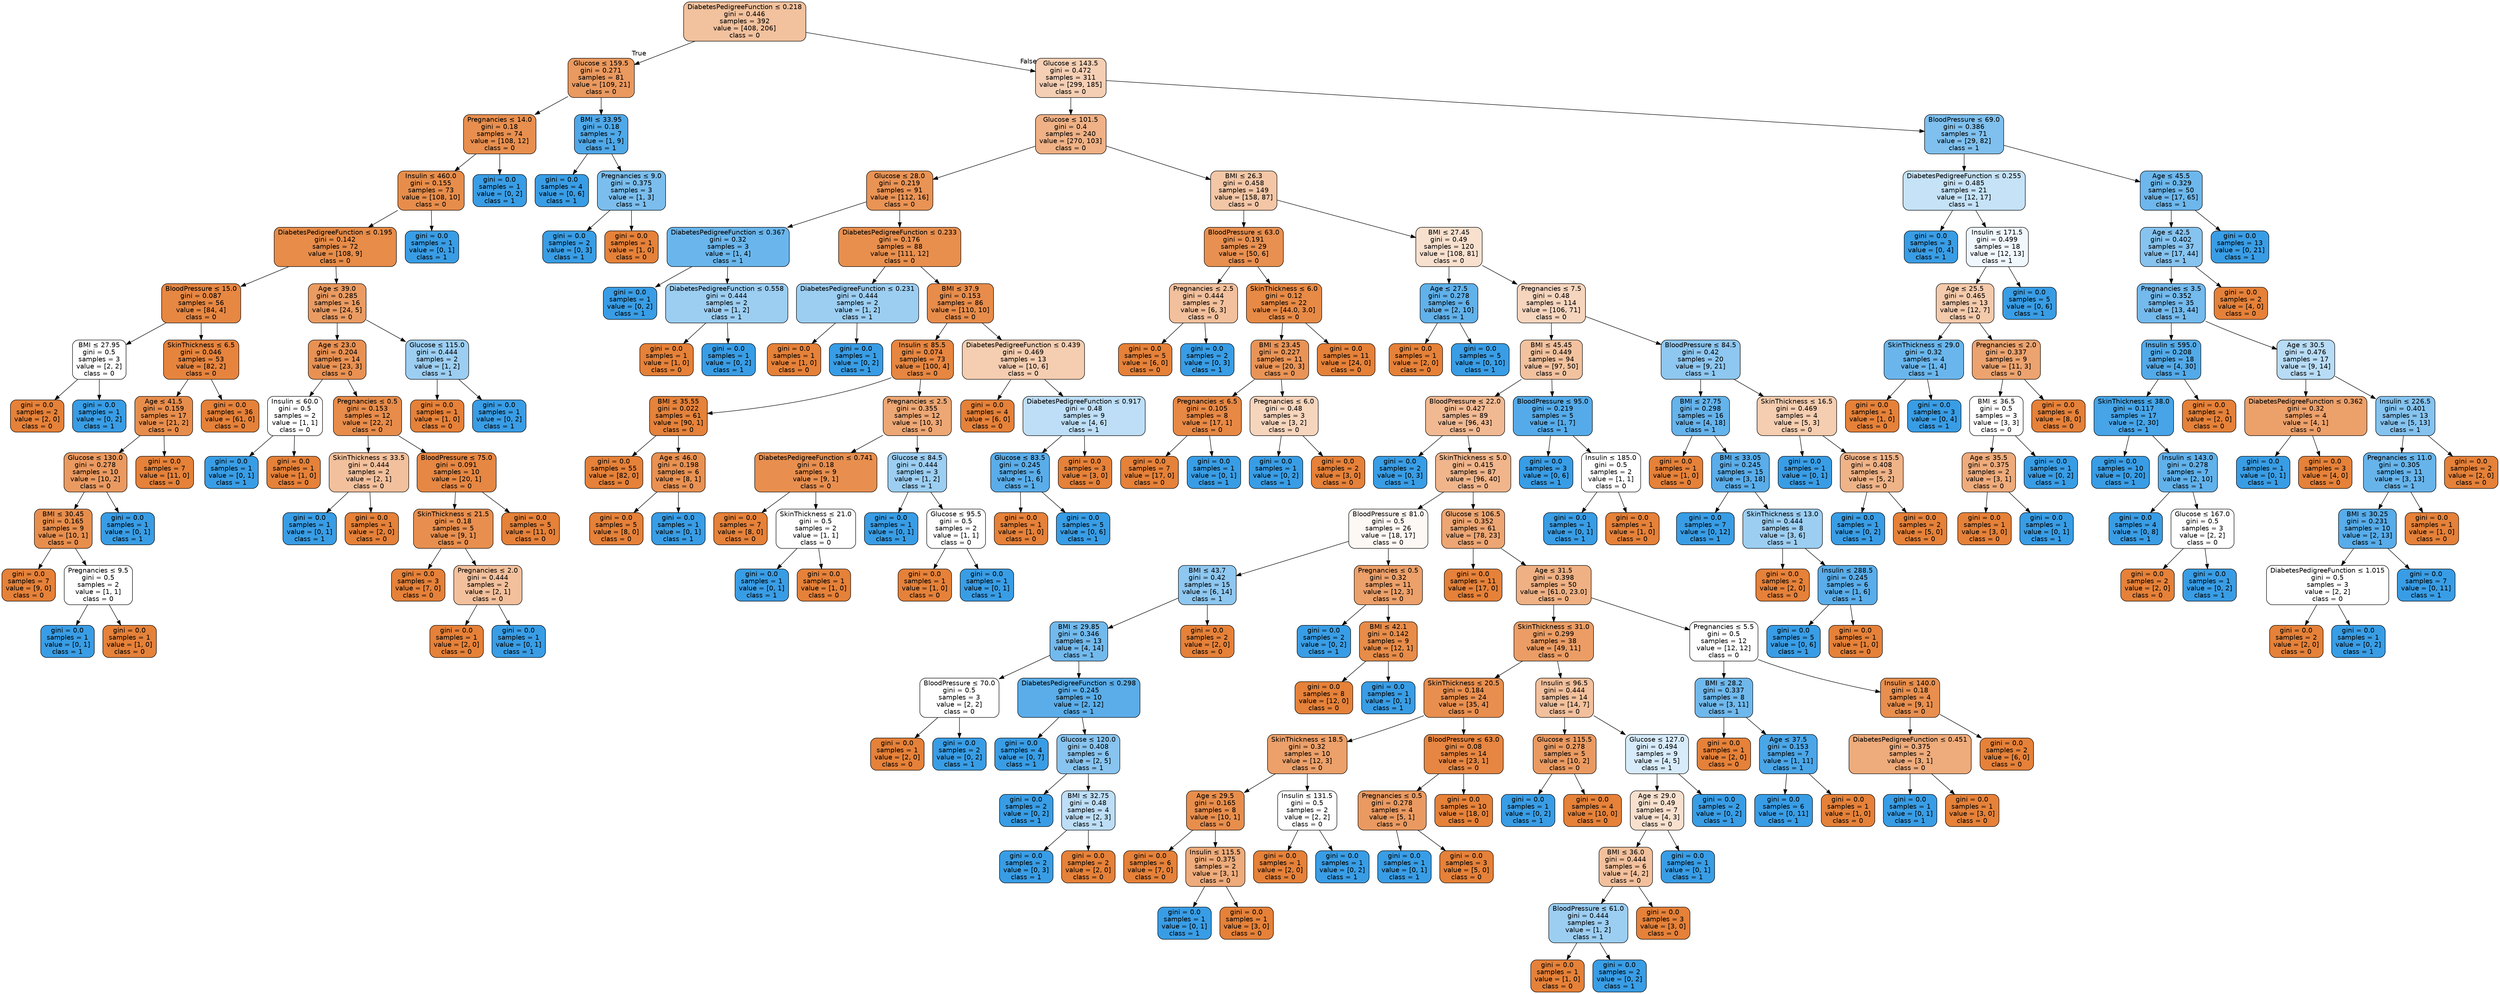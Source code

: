 digraph Tree {
node [shape=box, style="filled, rounded", color="black", fontname="helvetica"] ;
edge [fontname="helvetica"] ;
0 [label=<DiabetesPedigreeFunction &le; 0.218<br/>gini = 0.446<br/>samples = 392<br/>value = [408, 206]<br/>class = 0>, fillcolor="#f2c19d"] ;
1 [label=<Glucose &le; 159.5<br/>gini = 0.271<br/>samples = 81<br/>value = [109, 21]<br/>class = 0>, fillcolor="#ea995f"] ;
0 -> 1 [labeldistance=2.5, labelangle=45, headlabel="True"] ;
2 [label=<Pregnancies &le; 14.0<br/>gini = 0.18<br/>samples = 74<br/>value = [108, 12]<br/>class = 0>, fillcolor="#e88f4f"] ;
1 -> 2 ;
3 [label=<Insulin &le; 460.0<br/>gini = 0.155<br/>samples = 73<br/>value = [108, 10]<br/>class = 0>, fillcolor="#e78d4b"] ;
2 -> 3 ;
4 [label=<DiabetesPedigreeFunction &le; 0.195<br/>gini = 0.142<br/>samples = 72<br/>value = [108, 9]<br/>class = 0>, fillcolor="#e78c49"] ;
3 -> 4 ;
5 [label=<BloodPressure &le; 15.0<br/>gini = 0.087<br/>samples = 56<br/>value = [84, 4]<br/>class = 0>, fillcolor="#e68742"] ;
4 -> 5 ;
6 [label=<BMI &le; 27.95<br/>gini = 0.5<br/>samples = 3<br/>value = [2, 2]<br/>class = 0>, fillcolor="#ffffff"] ;
5 -> 6 ;
7 [label=<gini = 0.0<br/>samples = 2<br/>value = [2, 0]<br/>class = 0>, fillcolor="#e58139"] ;
6 -> 7 ;
8 [label=<gini = 0.0<br/>samples = 1<br/>value = [0, 2]<br/>class = 1>, fillcolor="#399de5"] ;
6 -> 8 ;
9 [label=<SkinThickness &le; 6.5<br/>gini = 0.046<br/>samples = 53<br/>value = [82, 2]<br/>class = 0>, fillcolor="#e6843e"] ;
5 -> 9 ;
10 [label=<Age &le; 41.5<br/>gini = 0.159<br/>samples = 17<br/>value = [21, 2]<br/>class = 0>, fillcolor="#e78d4c"] ;
9 -> 10 ;
11 [label=<Glucose &le; 130.0<br/>gini = 0.278<br/>samples = 10<br/>value = [10, 2]<br/>class = 0>, fillcolor="#ea9a61"] ;
10 -> 11 ;
12 [label=<BMI &le; 30.45<br/>gini = 0.165<br/>samples = 9<br/>value = [10, 1]<br/>class = 0>, fillcolor="#e88e4d"] ;
11 -> 12 ;
13 [label=<gini = 0.0<br/>samples = 7<br/>value = [9, 0]<br/>class = 0>, fillcolor="#e58139"] ;
12 -> 13 ;
14 [label=<Pregnancies &le; 9.5<br/>gini = 0.5<br/>samples = 2<br/>value = [1, 1]<br/>class = 0>, fillcolor="#ffffff"] ;
12 -> 14 ;
15 [label=<gini = 0.0<br/>samples = 1<br/>value = [0, 1]<br/>class = 1>, fillcolor="#399de5"] ;
14 -> 15 ;
16 [label=<gini = 0.0<br/>samples = 1<br/>value = [1, 0]<br/>class = 0>, fillcolor="#e58139"] ;
14 -> 16 ;
17 [label=<gini = 0.0<br/>samples = 1<br/>value = [0, 1]<br/>class = 1>, fillcolor="#399de5"] ;
11 -> 17 ;
18 [label=<gini = 0.0<br/>samples = 7<br/>value = [11, 0]<br/>class = 0>, fillcolor="#e58139"] ;
10 -> 18 ;
19 [label=<gini = 0.0<br/>samples = 36<br/>value = [61, 0]<br/>class = 0>, fillcolor="#e58139"] ;
9 -> 19 ;
20 [label=<Age &le; 39.0<br/>gini = 0.285<br/>samples = 16<br/>value = [24, 5]<br/>class = 0>, fillcolor="#ea9b62"] ;
4 -> 20 ;
21 [label=<Age &le; 23.0<br/>gini = 0.204<br/>samples = 14<br/>value = [23, 3]<br/>class = 0>, fillcolor="#e89153"] ;
20 -> 21 ;
22 [label=<Insulin &le; 60.0<br/>gini = 0.5<br/>samples = 2<br/>value = [1, 1]<br/>class = 0>, fillcolor="#ffffff"] ;
21 -> 22 ;
23 [label=<gini = 0.0<br/>samples = 1<br/>value = [0, 1]<br/>class = 1>, fillcolor="#399de5"] ;
22 -> 23 ;
24 [label=<gini = 0.0<br/>samples = 1<br/>value = [1, 0]<br/>class = 0>, fillcolor="#e58139"] ;
22 -> 24 ;
25 [label=<Pregnancies &le; 0.5<br/>gini = 0.153<br/>samples = 12<br/>value = [22, 2]<br/>class = 0>, fillcolor="#e78c4b"] ;
21 -> 25 ;
26 [label=<SkinThickness &le; 33.5<br/>gini = 0.444<br/>samples = 2<br/>value = [2, 1]<br/>class = 0>, fillcolor="#f2c09c"] ;
25 -> 26 ;
27 [label=<gini = 0.0<br/>samples = 1<br/>value = [0, 1]<br/>class = 1>, fillcolor="#399de5"] ;
26 -> 27 ;
28 [label=<gini = 0.0<br/>samples = 1<br/>value = [2, 0]<br/>class = 0>, fillcolor="#e58139"] ;
26 -> 28 ;
29 [label=<BloodPressure &le; 75.0<br/>gini = 0.091<br/>samples = 10<br/>value = [20, 1]<br/>class = 0>, fillcolor="#e68743"] ;
25 -> 29 ;
30 [label=<SkinThickness &le; 21.5<br/>gini = 0.18<br/>samples = 5<br/>value = [9, 1]<br/>class = 0>, fillcolor="#e88f4f"] ;
29 -> 30 ;
31 [label=<gini = 0.0<br/>samples = 3<br/>value = [7, 0]<br/>class = 0>, fillcolor="#e58139"] ;
30 -> 31 ;
32 [label=<Pregnancies &le; 2.0<br/>gini = 0.444<br/>samples = 2<br/>value = [2, 1]<br/>class = 0>, fillcolor="#f2c09c"] ;
30 -> 32 ;
33 [label=<gini = 0.0<br/>samples = 1<br/>value = [2, 0]<br/>class = 0>, fillcolor="#e58139"] ;
32 -> 33 ;
34 [label=<gini = 0.0<br/>samples = 1<br/>value = [0, 1]<br/>class = 1>, fillcolor="#399de5"] ;
32 -> 34 ;
35 [label=<gini = 0.0<br/>samples = 5<br/>value = [11, 0]<br/>class = 0>, fillcolor="#e58139"] ;
29 -> 35 ;
36 [label=<Glucose &le; 115.0<br/>gini = 0.444<br/>samples = 2<br/>value = [1, 2]<br/>class = 1>, fillcolor="#9ccef2"] ;
20 -> 36 ;
37 [label=<gini = 0.0<br/>samples = 1<br/>value = [1, 0]<br/>class = 0>, fillcolor="#e58139"] ;
36 -> 37 ;
38 [label=<gini = 0.0<br/>samples = 1<br/>value = [0, 2]<br/>class = 1>, fillcolor="#399de5"] ;
36 -> 38 ;
39 [label=<gini = 0.0<br/>samples = 1<br/>value = [0, 1]<br/>class = 1>, fillcolor="#399de5"] ;
3 -> 39 ;
40 [label=<gini = 0.0<br/>samples = 1<br/>value = [0, 2]<br/>class = 1>, fillcolor="#399de5"] ;
2 -> 40 ;
41 [label=<BMI &le; 33.95<br/>gini = 0.18<br/>samples = 7<br/>value = [1, 9]<br/>class = 1>, fillcolor="#4fa8e8"] ;
1 -> 41 ;
42 [label=<gini = 0.0<br/>samples = 4<br/>value = [0, 6]<br/>class = 1>, fillcolor="#399de5"] ;
41 -> 42 ;
43 [label=<Pregnancies &le; 9.0<br/>gini = 0.375<br/>samples = 3<br/>value = [1, 3]<br/>class = 1>, fillcolor="#7bbeee"] ;
41 -> 43 ;
44 [label=<gini = 0.0<br/>samples = 2<br/>value = [0, 3]<br/>class = 1>, fillcolor="#399de5"] ;
43 -> 44 ;
45 [label=<gini = 0.0<br/>samples = 1<br/>value = [1, 0]<br/>class = 0>, fillcolor="#e58139"] ;
43 -> 45 ;
46 [label=<Glucose &le; 143.5<br/>gini = 0.472<br/>samples = 311<br/>value = [299, 185]<br/>class = 0>, fillcolor="#f5cfb4"] ;
0 -> 46 [labeldistance=2.5, labelangle=-45, headlabel="False"] ;
47 [label=<Glucose &le; 101.5<br/>gini = 0.4<br/>samples = 240<br/>value = [270, 103]<br/>class = 0>, fillcolor="#efb185"] ;
46 -> 47 ;
48 [label=<Glucose &le; 28.0<br/>gini = 0.219<br/>samples = 91<br/>value = [112, 16]<br/>class = 0>, fillcolor="#e99355"] ;
47 -> 48 ;
49 [label=<DiabetesPedigreeFunction &le; 0.367<br/>gini = 0.32<br/>samples = 3<br/>value = [1, 4]<br/>class = 1>, fillcolor="#6ab6ec"] ;
48 -> 49 ;
50 [label=<gini = 0.0<br/>samples = 1<br/>value = [0, 2]<br/>class = 1>, fillcolor="#399de5"] ;
49 -> 50 ;
51 [label=<DiabetesPedigreeFunction &le; 0.558<br/>gini = 0.444<br/>samples = 2<br/>value = [1, 2]<br/>class = 1>, fillcolor="#9ccef2"] ;
49 -> 51 ;
52 [label=<gini = 0.0<br/>samples = 1<br/>value = [1, 0]<br/>class = 0>, fillcolor="#e58139"] ;
51 -> 52 ;
53 [label=<gini = 0.0<br/>samples = 1<br/>value = [0, 2]<br/>class = 1>, fillcolor="#399de5"] ;
51 -> 53 ;
54 [label=<DiabetesPedigreeFunction &le; 0.233<br/>gini = 0.176<br/>samples = 88<br/>value = [111, 12]<br/>class = 0>, fillcolor="#e88f4e"] ;
48 -> 54 ;
55 [label=<DiabetesPedigreeFunction &le; 0.231<br/>gini = 0.444<br/>samples = 2<br/>value = [1, 2]<br/>class = 1>, fillcolor="#9ccef2"] ;
54 -> 55 ;
56 [label=<gini = 0.0<br/>samples = 1<br/>value = [1, 0]<br/>class = 0>, fillcolor="#e58139"] ;
55 -> 56 ;
57 [label=<gini = 0.0<br/>samples = 1<br/>value = [0, 2]<br/>class = 1>, fillcolor="#399de5"] ;
55 -> 57 ;
58 [label=<BMI &le; 37.9<br/>gini = 0.153<br/>samples = 86<br/>value = [110, 10]<br/>class = 0>, fillcolor="#e78c4b"] ;
54 -> 58 ;
59 [label=<Insulin &le; 85.5<br/>gini = 0.074<br/>samples = 73<br/>value = [100, 4]<br/>class = 0>, fillcolor="#e68641"] ;
58 -> 59 ;
60 [label=<BMI &le; 35.55<br/>gini = 0.022<br/>samples = 61<br/>value = [90, 1]<br/>class = 0>, fillcolor="#e5823b"] ;
59 -> 60 ;
61 [label=<gini = 0.0<br/>samples = 55<br/>value = [82, 0]<br/>class = 0>, fillcolor="#e58139"] ;
60 -> 61 ;
62 [label=<Age &le; 46.0<br/>gini = 0.198<br/>samples = 6<br/>value = [8, 1]<br/>class = 0>, fillcolor="#e89152"] ;
60 -> 62 ;
63 [label=<gini = 0.0<br/>samples = 5<br/>value = [8, 0]<br/>class = 0>, fillcolor="#e58139"] ;
62 -> 63 ;
64 [label=<gini = 0.0<br/>samples = 1<br/>value = [0, 1]<br/>class = 1>, fillcolor="#399de5"] ;
62 -> 64 ;
65 [label=<Pregnancies &le; 2.5<br/>gini = 0.355<br/>samples = 12<br/>value = [10, 3]<br/>class = 0>, fillcolor="#eda774"] ;
59 -> 65 ;
66 [label=<DiabetesPedigreeFunction &le; 0.741<br/>gini = 0.18<br/>samples = 9<br/>value = [9, 1]<br/>class = 0>, fillcolor="#e88f4f"] ;
65 -> 66 ;
67 [label=<gini = 0.0<br/>samples = 7<br/>value = [8, 0]<br/>class = 0>, fillcolor="#e58139"] ;
66 -> 67 ;
68 [label=<SkinThickness &le; 21.0<br/>gini = 0.5<br/>samples = 2<br/>value = [1, 1]<br/>class = 0>, fillcolor="#ffffff"] ;
66 -> 68 ;
69 [label=<gini = 0.0<br/>samples = 1<br/>value = [0, 1]<br/>class = 1>, fillcolor="#399de5"] ;
68 -> 69 ;
70 [label=<gini = 0.0<br/>samples = 1<br/>value = [1, 0]<br/>class = 0>, fillcolor="#e58139"] ;
68 -> 70 ;
71 [label=<Glucose &le; 84.5<br/>gini = 0.444<br/>samples = 3<br/>value = [1, 2]<br/>class = 1>, fillcolor="#9ccef2"] ;
65 -> 71 ;
72 [label=<gini = 0.0<br/>samples = 1<br/>value = [0, 1]<br/>class = 1>, fillcolor="#399de5"] ;
71 -> 72 ;
73 [label=<Glucose &le; 95.5<br/>gini = 0.5<br/>samples = 2<br/>value = [1, 1]<br/>class = 0>, fillcolor="#ffffff"] ;
71 -> 73 ;
74 [label=<gini = 0.0<br/>samples = 1<br/>value = [1, 0]<br/>class = 0>, fillcolor="#e58139"] ;
73 -> 74 ;
75 [label=<gini = 0.0<br/>samples = 1<br/>value = [0, 1]<br/>class = 1>, fillcolor="#399de5"] ;
73 -> 75 ;
76 [label=<DiabetesPedigreeFunction &le; 0.439<br/>gini = 0.469<br/>samples = 13<br/>value = [10, 6]<br/>class = 0>, fillcolor="#f5cdb0"] ;
58 -> 76 ;
77 [label=<gini = 0.0<br/>samples = 4<br/>value = [6, 0]<br/>class = 0>, fillcolor="#e58139"] ;
76 -> 77 ;
78 [label=<DiabetesPedigreeFunction &le; 0.917<br/>gini = 0.48<br/>samples = 9<br/>value = [4, 6]<br/>class = 1>, fillcolor="#bddef6"] ;
76 -> 78 ;
79 [label=<Glucose &le; 83.5<br/>gini = 0.245<br/>samples = 6<br/>value = [1, 6]<br/>class = 1>, fillcolor="#5aade9"] ;
78 -> 79 ;
80 [label=<gini = 0.0<br/>samples = 1<br/>value = [1, 0]<br/>class = 0>, fillcolor="#e58139"] ;
79 -> 80 ;
81 [label=<gini = 0.0<br/>samples = 5<br/>value = [0, 6]<br/>class = 1>, fillcolor="#399de5"] ;
79 -> 81 ;
82 [label=<gini = 0.0<br/>samples = 3<br/>value = [3, 0]<br/>class = 0>, fillcolor="#e58139"] ;
78 -> 82 ;
83 [label=<BMI &le; 26.3<br/>gini = 0.458<br/>samples = 149<br/>value = [158, 87]<br/>class = 0>, fillcolor="#f3c6a6"] ;
47 -> 83 ;
84 [label=<BloodPressure &le; 63.0<br/>gini = 0.191<br/>samples = 29<br/>value = [50, 6]<br/>class = 0>, fillcolor="#e89051"] ;
83 -> 84 ;
85 [label=<Pregnancies &le; 2.5<br/>gini = 0.444<br/>samples = 7<br/>value = [6, 3]<br/>class = 0>, fillcolor="#f2c09c"] ;
84 -> 85 ;
86 [label=<gini = 0.0<br/>samples = 5<br/>value = [6, 0]<br/>class = 0>, fillcolor="#e58139"] ;
85 -> 86 ;
87 [label=<gini = 0.0<br/>samples = 2<br/>value = [0, 3]<br/>class = 1>, fillcolor="#399de5"] ;
85 -> 87 ;
88 [label=<SkinThickness &le; 6.0<br/>gini = 0.12<br/>samples = 22<br/>value = [44.0, 3.0]<br/>class = 0>, fillcolor="#e78a46"] ;
84 -> 88 ;
89 [label=<BMI &le; 23.45<br/>gini = 0.227<br/>samples = 11<br/>value = [20, 3]<br/>class = 0>, fillcolor="#e99457"] ;
88 -> 89 ;
90 [label=<Pregnancies &le; 6.5<br/>gini = 0.105<br/>samples = 8<br/>value = [17, 1]<br/>class = 0>, fillcolor="#e78845"] ;
89 -> 90 ;
91 [label=<gini = 0.0<br/>samples = 7<br/>value = [17, 0]<br/>class = 0>, fillcolor="#e58139"] ;
90 -> 91 ;
92 [label=<gini = 0.0<br/>samples = 1<br/>value = [0, 1]<br/>class = 1>, fillcolor="#399de5"] ;
90 -> 92 ;
93 [label=<Pregnancies &le; 6.0<br/>gini = 0.48<br/>samples = 3<br/>value = [3, 2]<br/>class = 0>, fillcolor="#f6d5bd"] ;
89 -> 93 ;
94 [label=<gini = 0.0<br/>samples = 1<br/>value = [0, 2]<br/>class = 1>, fillcolor="#399de5"] ;
93 -> 94 ;
95 [label=<gini = 0.0<br/>samples = 2<br/>value = [3, 0]<br/>class = 0>, fillcolor="#e58139"] ;
93 -> 95 ;
96 [label=<gini = 0.0<br/>samples = 11<br/>value = [24, 0]<br/>class = 0>, fillcolor="#e58139"] ;
88 -> 96 ;
97 [label=<BMI &le; 27.45<br/>gini = 0.49<br/>samples = 120<br/>value = [108, 81]<br/>class = 0>, fillcolor="#f8e0ce"] ;
83 -> 97 ;
98 [label=<Age &le; 27.5<br/>gini = 0.278<br/>samples = 6<br/>value = [2, 10]<br/>class = 1>, fillcolor="#61b1ea"] ;
97 -> 98 ;
99 [label=<gini = 0.0<br/>samples = 1<br/>value = [2, 0]<br/>class = 0>, fillcolor="#e58139"] ;
98 -> 99 ;
100 [label=<gini = 0.0<br/>samples = 5<br/>value = [0, 10]<br/>class = 1>, fillcolor="#399de5"] ;
98 -> 100 ;
101 [label=<Pregnancies &le; 7.5<br/>gini = 0.48<br/>samples = 114<br/>value = [106, 71]<br/>class = 0>, fillcolor="#f6d5be"] ;
97 -> 101 ;
102 [label=<BMI &le; 45.45<br/>gini = 0.449<br/>samples = 94<br/>value = [97, 50]<br/>class = 0>, fillcolor="#f2c29f"] ;
101 -> 102 ;
103 [label=<BloodPressure &le; 22.0<br/>gini = 0.427<br/>samples = 89<br/>value = [96, 43]<br/>class = 0>, fillcolor="#f1b992"] ;
102 -> 103 ;
104 [label=<gini = 0.0<br/>samples = 2<br/>value = [0, 3]<br/>class = 1>, fillcolor="#399de5"] ;
103 -> 104 ;
105 [label=<SkinThickness &le; 5.0<br/>gini = 0.415<br/>samples = 87<br/>value = [96, 40]<br/>class = 0>, fillcolor="#f0b58b"] ;
103 -> 105 ;
106 [label=<BloodPressure &le; 81.0<br/>gini = 0.5<br/>samples = 26<br/>value = [18, 17]<br/>class = 0>, fillcolor="#fef8f4"] ;
105 -> 106 ;
107 [label=<BMI &le; 43.7<br/>gini = 0.42<br/>samples = 15<br/>value = [6, 14]<br/>class = 1>, fillcolor="#8ec7f0"] ;
106 -> 107 ;
108 [label=<BMI &le; 29.85<br/>gini = 0.346<br/>samples = 13<br/>value = [4, 14]<br/>class = 1>, fillcolor="#72b9ec"] ;
107 -> 108 ;
109 [label=<BloodPressure &le; 70.0<br/>gini = 0.5<br/>samples = 3<br/>value = [2, 2]<br/>class = 0>, fillcolor="#ffffff"] ;
108 -> 109 ;
110 [label=<gini = 0.0<br/>samples = 1<br/>value = [2, 0]<br/>class = 0>, fillcolor="#e58139"] ;
109 -> 110 ;
111 [label=<gini = 0.0<br/>samples = 2<br/>value = [0, 2]<br/>class = 1>, fillcolor="#399de5"] ;
109 -> 111 ;
112 [label=<DiabetesPedigreeFunction &le; 0.298<br/>gini = 0.245<br/>samples = 10<br/>value = [2, 12]<br/>class = 1>, fillcolor="#5aade9"] ;
108 -> 112 ;
113 [label=<gini = 0.0<br/>samples = 4<br/>value = [0, 7]<br/>class = 1>, fillcolor="#399de5"] ;
112 -> 113 ;
114 [label=<Glucose &le; 120.0<br/>gini = 0.408<br/>samples = 6<br/>value = [2, 5]<br/>class = 1>, fillcolor="#88c4ef"] ;
112 -> 114 ;
115 [label=<gini = 0.0<br/>samples = 2<br/>value = [0, 2]<br/>class = 1>, fillcolor="#399de5"] ;
114 -> 115 ;
116 [label=<BMI &le; 32.75<br/>gini = 0.48<br/>samples = 4<br/>value = [2, 3]<br/>class = 1>, fillcolor="#bddef6"] ;
114 -> 116 ;
117 [label=<gini = 0.0<br/>samples = 2<br/>value = [0, 3]<br/>class = 1>, fillcolor="#399de5"] ;
116 -> 117 ;
118 [label=<gini = 0.0<br/>samples = 2<br/>value = [2, 0]<br/>class = 0>, fillcolor="#e58139"] ;
116 -> 118 ;
119 [label=<gini = 0.0<br/>samples = 2<br/>value = [2, 0]<br/>class = 0>, fillcolor="#e58139"] ;
107 -> 119 ;
120 [label=<Pregnancies &le; 0.5<br/>gini = 0.32<br/>samples = 11<br/>value = [12, 3]<br/>class = 0>, fillcolor="#eca06a"] ;
106 -> 120 ;
121 [label=<gini = 0.0<br/>samples = 2<br/>value = [0, 2]<br/>class = 1>, fillcolor="#399de5"] ;
120 -> 121 ;
122 [label=<BMI &le; 42.1<br/>gini = 0.142<br/>samples = 9<br/>value = [12, 1]<br/>class = 0>, fillcolor="#e78c49"] ;
120 -> 122 ;
123 [label=<gini = 0.0<br/>samples = 8<br/>value = [12, 0]<br/>class = 0>, fillcolor="#e58139"] ;
122 -> 123 ;
124 [label=<gini = 0.0<br/>samples = 1<br/>value = [0, 1]<br/>class = 1>, fillcolor="#399de5"] ;
122 -> 124 ;
125 [label=<Glucose &le; 106.5<br/>gini = 0.352<br/>samples = 61<br/>value = [78, 23]<br/>class = 0>, fillcolor="#eda673"] ;
105 -> 125 ;
126 [label=<gini = 0.0<br/>samples = 11<br/>value = [17, 0]<br/>class = 0>, fillcolor="#e58139"] ;
125 -> 126 ;
127 [label=<Age &le; 31.5<br/>gini = 0.398<br/>samples = 50<br/>value = [61.0, 23.0]<br/>class = 0>, fillcolor="#efb184"] ;
125 -> 127 ;
128 [label=<SkinThickness &le; 31.0<br/>gini = 0.299<br/>samples = 38<br/>value = [49, 11]<br/>class = 0>, fillcolor="#eb9d65"] ;
127 -> 128 ;
129 [label=<SkinThickness &le; 20.5<br/>gini = 0.184<br/>samples = 24<br/>value = [35, 4]<br/>class = 0>, fillcolor="#e88f50"] ;
128 -> 129 ;
130 [label=<SkinThickness &le; 18.5<br/>gini = 0.32<br/>samples = 10<br/>value = [12, 3]<br/>class = 0>, fillcolor="#eca06a"] ;
129 -> 130 ;
131 [label=<Age &le; 29.5<br/>gini = 0.165<br/>samples = 8<br/>value = [10, 1]<br/>class = 0>, fillcolor="#e88e4d"] ;
130 -> 131 ;
132 [label=<gini = 0.0<br/>samples = 6<br/>value = [7, 0]<br/>class = 0>, fillcolor="#e58139"] ;
131 -> 132 ;
133 [label=<Insulin &le; 115.5<br/>gini = 0.375<br/>samples = 2<br/>value = [3, 1]<br/>class = 0>, fillcolor="#eeab7b"] ;
131 -> 133 ;
134 [label=<gini = 0.0<br/>samples = 1<br/>value = [0, 1]<br/>class = 1>, fillcolor="#399de5"] ;
133 -> 134 ;
135 [label=<gini = 0.0<br/>samples = 1<br/>value = [3, 0]<br/>class = 0>, fillcolor="#e58139"] ;
133 -> 135 ;
136 [label=<Insulin &le; 131.5<br/>gini = 0.5<br/>samples = 2<br/>value = [2, 2]<br/>class = 0>, fillcolor="#ffffff"] ;
130 -> 136 ;
137 [label=<gini = 0.0<br/>samples = 1<br/>value = [2, 0]<br/>class = 0>, fillcolor="#e58139"] ;
136 -> 137 ;
138 [label=<gini = 0.0<br/>samples = 1<br/>value = [0, 2]<br/>class = 1>, fillcolor="#399de5"] ;
136 -> 138 ;
139 [label=<BloodPressure &le; 63.0<br/>gini = 0.08<br/>samples = 14<br/>value = [23, 1]<br/>class = 0>, fillcolor="#e68642"] ;
129 -> 139 ;
140 [label=<Pregnancies &le; 0.5<br/>gini = 0.278<br/>samples = 4<br/>value = [5, 1]<br/>class = 0>, fillcolor="#ea9a61"] ;
139 -> 140 ;
141 [label=<gini = 0.0<br/>samples = 1<br/>value = [0, 1]<br/>class = 1>, fillcolor="#399de5"] ;
140 -> 141 ;
142 [label=<gini = 0.0<br/>samples = 3<br/>value = [5, 0]<br/>class = 0>, fillcolor="#e58139"] ;
140 -> 142 ;
143 [label=<gini = 0.0<br/>samples = 10<br/>value = [18, 0]<br/>class = 0>, fillcolor="#e58139"] ;
139 -> 143 ;
144 [label=<Insulin &le; 96.5<br/>gini = 0.444<br/>samples = 14<br/>value = [14, 7]<br/>class = 0>, fillcolor="#f2c09c"] ;
128 -> 144 ;
145 [label=<Glucose &le; 115.5<br/>gini = 0.278<br/>samples = 5<br/>value = [10, 2]<br/>class = 0>, fillcolor="#ea9a61"] ;
144 -> 145 ;
146 [label=<gini = 0.0<br/>samples = 1<br/>value = [0, 2]<br/>class = 1>, fillcolor="#399de5"] ;
145 -> 146 ;
147 [label=<gini = 0.0<br/>samples = 4<br/>value = [10, 0]<br/>class = 0>, fillcolor="#e58139"] ;
145 -> 147 ;
148 [label=<Glucose &le; 127.0<br/>gini = 0.494<br/>samples = 9<br/>value = [4, 5]<br/>class = 1>, fillcolor="#d7ebfa"] ;
144 -> 148 ;
149 [label=<Age &le; 29.0<br/>gini = 0.49<br/>samples = 7<br/>value = [4, 3]<br/>class = 0>, fillcolor="#f8e0ce"] ;
148 -> 149 ;
150 [label=<BMI &le; 36.0<br/>gini = 0.444<br/>samples = 6<br/>value = [4, 2]<br/>class = 0>, fillcolor="#f2c09c"] ;
149 -> 150 ;
151 [label=<BloodPressure &le; 61.0<br/>gini = 0.444<br/>samples = 3<br/>value = [1, 2]<br/>class = 1>, fillcolor="#9ccef2"] ;
150 -> 151 ;
152 [label=<gini = 0.0<br/>samples = 1<br/>value = [1, 0]<br/>class = 0>, fillcolor="#e58139"] ;
151 -> 152 ;
153 [label=<gini = 0.0<br/>samples = 2<br/>value = [0, 2]<br/>class = 1>, fillcolor="#399de5"] ;
151 -> 153 ;
154 [label=<gini = 0.0<br/>samples = 3<br/>value = [3, 0]<br/>class = 0>, fillcolor="#e58139"] ;
150 -> 154 ;
155 [label=<gini = 0.0<br/>samples = 1<br/>value = [0, 1]<br/>class = 1>, fillcolor="#399de5"] ;
149 -> 155 ;
156 [label=<gini = 0.0<br/>samples = 2<br/>value = [0, 2]<br/>class = 1>, fillcolor="#399de5"] ;
148 -> 156 ;
157 [label=<Pregnancies &le; 5.5<br/>gini = 0.5<br/>samples = 12<br/>value = [12, 12]<br/>class = 0>, fillcolor="#ffffff"] ;
127 -> 157 ;
158 [label=<BMI &le; 28.2<br/>gini = 0.337<br/>samples = 8<br/>value = [3, 11]<br/>class = 1>, fillcolor="#6fb8ec"] ;
157 -> 158 ;
159 [label=<gini = 0.0<br/>samples = 1<br/>value = [2, 0]<br/>class = 0>, fillcolor="#e58139"] ;
158 -> 159 ;
160 [label=<Age &le; 37.5<br/>gini = 0.153<br/>samples = 7<br/>value = [1, 11]<br/>class = 1>, fillcolor="#4ba6e7"] ;
158 -> 160 ;
161 [label=<gini = 0.0<br/>samples = 6<br/>value = [0, 11]<br/>class = 1>, fillcolor="#399de5"] ;
160 -> 161 ;
162 [label=<gini = 0.0<br/>samples = 1<br/>value = [1, 0]<br/>class = 0>, fillcolor="#e58139"] ;
160 -> 162 ;
163 [label=<Insulin &le; 140.0<br/>gini = 0.18<br/>samples = 4<br/>value = [9, 1]<br/>class = 0>, fillcolor="#e88f4f"] ;
157 -> 163 ;
164 [label=<DiabetesPedigreeFunction &le; 0.451<br/>gini = 0.375<br/>samples = 2<br/>value = [3, 1]<br/>class = 0>, fillcolor="#eeab7b"] ;
163 -> 164 ;
165 [label=<gini = 0.0<br/>samples = 1<br/>value = [0, 1]<br/>class = 1>, fillcolor="#399de5"] ;
164 -> 165 ;
166 [label=<gini = 0.0<br/>samples = 1<br/>value = [3, 0]<br/>class = 0>, fillcolor="#e58139"] ;
164 -> 166 ;
167 [label=<gini = 0.0<br/>samples = 2<br/>value = [6, 0]<br/>class = 0>, fillcolor="#e58139"] ;
163 -> 167 ;
168 [label=<BloodPressure &le; 95.0<br/>gini = 0.219<br/>samples = 5<br/>value = [1, 7]<br/>class = 1>, fillcolor="#55abe9"] ;
102 -> 168 ;
169 [label=<gini = 0.0<br/>samples = 3<br/>value = [0, 6]<br/>class = 1>, fillcolor="#399de5"] ;
168 -> 169 ;
170 [label=<Insulin &le; 185.0<br/>gini = 0.5<br/>samples = 2<br/>value = [1, 1]<br/>class = 0>, fillcolor="#ffffff"] ;
168 -> 170 ;
171 [label=<gini = 0.0<br/>samples = 1<br/>value = [0, 1]<br/>class = 1>, fillcolor="#399de5"] ;
170 -> 171 ;
172 [label=<gini = 0.0<br/>samples = 1<br/>value = [1, 0]<br/>class = 0>, fillcolor="#e58139"] ;
170 -> 172 ;
173 [label=<BloodPressure &le; 84.5<br/>gini = 0.42<br/>samples = 20<br/>value = [9, 21]<br/>class = 1>, fillcolor="#8ec7f0"] ;
101 -> 173 ;
174 [label=<BMI &le; 27.75<br/>gini = 0.298<br/>samples = 16<br/>value = [4, 18]<br/>class = 1>, fillcolor="#65b3eb"] ;
173 -> 174 ;
175 [label=<gini = 0.0<br/>samples = 1<br/>value = [1, 0]<br/>class = 0>, fillcolor="#e58139"] ;
174 -> 175 ;
176 [label=<BMI &le; 33.05<br/>gini = 0.245<br/>samples = 15<br/>value = [3, 18]<br/>class = 1>, fillcolor="#5aade9"] ;
174 -> 176 ;
177 [label=<gini = 0.0<br/>samples = 7<br/>value = [0, 12]<br/>class = 1>, fillcolor="#399de5"] ;
176 -> 177 ;
178 [label=<SkinThickness &le; 13.0<br/>gini = 0.444<br/>samples = 8<br/>value = [3, 6]<br/>class = 1>, fillcolor="#9ccef2"] ;
176 -> 178 ;
179 [label=<gini = 0.0<br/>samples = 2<br/>value = [2, 0]<br/>class = 0>, fillcolor="#e58139"] ;
178 -> 179 ;
180 [label=<Insulin &le; 288.5<br/>gini = 0.245<br/>samples = 6<br/>value = [1, 6]<br/>class = 1>, fillcolor="#5aade9"] ;
178 -> 180 ;
181 [label=<gini = 0.0<br/>samples = 5<br/>value = [0, 6]<br/>class = 1>, fillcolor="#399de5"] ;
180 -> 181 ;
182 [label=<gini = 0.0<br/>samples = 1<br/>value = [1, 0]<br/>class = 0>, fillcolor="#e58139"] ;
180 -> 182 ;
183 [label=<SkinThickness &le; 16.5<br/>gini = 0.469<br/>samples = 4<br/>value = [5, 3]<br/>class = 0>, fillcolor="#f5cdb0"] ;
173 -> 183 ;
184 [label=<gini = 0.0<br/>samples = 1<br/>value = [0, 1]<br/>class = 1>, fillcolor="#399de5"] ;
183 -> 184 ;
185 [label=<Glucose &le; 115.5<br/>gini = 0.408<br/>samples = 3<br/>value = [5, 2]<br/>class = 0>, fillcolor="#efb388"] ;
183 -> 185 ;
186 [label=<gini = 0.0<br/>samples = 1<br/>value = [0, 2]<br/>class = 1>, fillcolor="#399de5"] ;
185 -> 186 ;
187 [label=<gini = 0.0<br/>samples = 2<br/>value = [5, 0]<br/>class = 0>, fillcolor="#e58139"] ;
185 -> 187 ;
188 [label=<BloodPressure &le; 69.0<br/>gini = 0.386<br/>samples = 71<br/>value = [29, 82]<br/>class = 1>, fillcolor="#7fc0ee"] ;
46 -> 188 ;
189 [label=<DiabetesPedigreeFunction &le; 0.255<br/>gini = 0.485<br/>samples = 21<br/>value = [12, 17]<br/>class = 1>, fillcolor="#c5e2f7"] ;
188 -> 189 ;
190 [label=<gini = 0.0<br/>samples = 3<br/>value = [0, 4]<br/>class = 1>, fillcolor="#399de5"] ;
189 -> 190 ;
191 [label=<Insulin &le; 171.5<br/>gini = 0.499<br/>samples = 18<br/>value = [12, 13]<br/>class = 1>, fillcolor="#f0f7fd"] ;
189 -> 191 ;
192 [label=<Age &le; 25.5<br/>gini = 0.465<br/>samples = 13<br/>value = [12, 7]<br/>class = 0>, fillcolor="#f4caac"] ;
191 -> 192 ;
193 [label=<SkinThickness &le; 29.0<br/>gini = 0.32<br/>samples = 4<br/>value = [1, 4]<br/>class = 1>, fillcolor="#6ab6ec"] ;
192 -> 193 ;
194 [label=<gini = 0.0<br/>samples = 1<br/>value = [1, 0]<br/>class = 0>, fillcolor="#e58139"] ;
193 -> 194 ;
195 [label=<gini = 0.0<br/>samples = 3<br/>value = [0, 4]<br/>class = 1>, fillcolor="#399de5"] ;
193 -> 195 ;
196 [label=<Pregnancies &le; 2.0<br/>gini = 0.337<br/>samples = 9<br/>value = [11, 3]<br/>class = 0>, fillcolor="#eca36f"] ;
192 -> 196 ;
197 [label=<BMI &le; 36.5<br/>gini = 0.5<br/>samples = 3<br/>value = [3, 3]<br/>class = 0>, fillcolor="#ffffff"] ;
196 -> 197 ;
198 [label=<Age &le; 35.5<br/>gini = 0.375<br/>samples = 2<br/>value = [3, 1]<br/>class = 0>, fillcolor="#eeab7b"] ;
197 -> 198 ;
199 [label=<gini = 0.0<br/>samples = 1<br/>value = [3, 0]<br/>class = 0>, fillcolor="#e58139"] ;
198 -> 199 ;
200 [label=<gini = 0.0<br/>samples = 1<br/>value = [0, 1]<br/>class = 1>, fillcolor="#399de5"] ;
198 -> 200 ;
201 [label=<gini = 0.0<br/>samples = 1<br/>value = [0, 2]<br/>class = 1>, fillcolor="#399de5"] ;
197 -> 201 ;
202 [label=<gini = 0.0<br/>samples = 6<br/>value = [8, 0]<br/>class = 0>, fillcolor="#e58139"] ;
196 -> 202 ;
203 [label=<gini = 0.0<br/>samples = 5<br/>value = [0, 6]<br/>class = 1>, fillcolor="#399de5"] ;
191 -> 203 ;
204 [label=<Age &le; 45.5<br/>gini = 0.329<br/>samples = 50<br/>value = [17, 65]<br/>class = 1>, fillcolor="#6db7ec"] ;
188 -> 204 ;
205 [label=<Age &le; 42.5<br/>gini = 0.402<br/>samples = 37<br/>value = [17, 44]<br/>class = 1>, fillcolor="#86c3ef"] ;
204 -> 205 ;
206 [label=<Pregnancies &le; 3.5<br/>gini = 0.352<br/>samples = 35<br/>value = [13, 44]<br/>class = 1>, fillcolor="#74baed"] ;
205 -> 206 ;
207 [label=<Insulin &le; 595.0<br/>gini = 0.208<br/>samples = 18<br/>value = [4, 30]<br/>class = 1>, fillcolor="#53aae8"] ;
206 -> 207 ;
208 [label=<SkinThickness &le; 38.0<br/>gini = 0.117<br/>samples = 17<br/>value = [2, 30]<br/>class = 1>, fillcolor="#46a4e7"] ;
207 -> 208 ;
209 [label=<gini = 0.0<br/>samples = 10<br/>value = [0, 20]<br/>class = 1>, fillcolor="#399de5"] ;
208 -> 209 ;
210 [label=<Insulin &le; 143.0<br/>gini = 0.278<br/>samples = 7<br/>value = [2, 10]<br/>class = 1>, fillcolor="#61b1ea"] ;
208 -> 210 ;
211 [label=<gini = 0.0<br/>samples = 4<br/>value = [0, 8]<br/>class = 1>, fillcolor="#399de5"] ;
210 -> 211 ;
212 [label=<Glucose &le; 167.0<br/>gini = 0.5<br/>samples = 3<br/>value = [2, 2]<br/>class = 0>, fillcolor="#ffffff"] ;
210 -> 212 ;
213 [label=<gini = 0.0<br/>samples = 2<br/>value = [2, 0]<br/>class = 0>, fillcolor="#e58139"] ;
212 -> 213 ;
214 [label=<gini = 0.0<br/>samples = 1<br/>value = [0, 2]<br/>class = 1>, fillcolor="#399de5"] ;
212 -> 214 ;
215 [label=<gini = 0.0<br/>samples = 1<br/>value = [2, 0]<br/>class = 0>, fillcolor="#e58139"] ;
207 -> 215 ;
216 [label=<Age &le; 30.5<br/>gini = 0.476<br/>samples = 17<br/>value = [9, 14]<br/>class = 1>, fillcolor="#b8dcf6"] ;
206 -> 216 ;
217 [label=<DiabetesPedigreeFunction &le; 0.362<br/>gini = 0.32<br/>samples = 4<br/>value = [4, 1]<br/>class = 0>, fillcolor="#eca06a"] ;
216 -> 217 ;
218 [label=<gini = 0.0<br/>samples = 1<br/>value = [0, 1]<br/>class = 1>, fillcolor="#399de5"] ;
217 -> 218 ;
219 [label=<gini = 0.0<br/>samples = 3<br/>value = [4, 0]<br/>class = 0>, fillcolor="#e58139"] ;
217 -> 219 ;
220 [label=<Insulin &le; 226.5<br/>gini = 0.401<br/>samples = 13<br/>value = [5, 13]<br/>class = 1>, fillcolor="#85c3ef"] ;
216 -> 220 ;
221 [label=<Pregnancies &le; 11.0<br/>gini = 0.305<br/>samples = 11<br/>value = [3, 13]<br/>class = 1>, fillcolor="#67b4eb"] ;
220 -> 221 ;
222 [label=<BMI &le; 30.25<br/>gini = 0.231<br/>samples = 10<br/>value = [2, 13]<br/>class = 1>, fillcolor="#57ace9"] ;
221 -> 222 ;
223 [label=<DiabetesPedigreeFunction &le; 1.015<br/>gini = 0.5<br/>samples = 3<br/>value = [2, 2]<br/>class = 0>, fillcolor="#ffffff"] ;
222 -> 223 ;
224 [label=<gini = 0.0<br/>samples = 2<br/>value = [2, 0]<br/>class = 0>, fillcolor="#e58139"] ;
223 -> 224 ;
225 [label=<gini = 0.0<br/>samples = 1<br/>value = [0, 2]<br/>class = 1>, fillcolor="#399de5"] ;
223 -> 225 ;
226 [label=<gini = 0.0<br/>samples = 7<br/>value = [0, 11]<br/>class = 1>, fillcolor="#399de5"] ;
222 -> 226 ;
227 [label=<gini = 0.0<br/>samples = 1<br/>value = [1, 0]<br/>class = 0>, fillcolor="#e58139"] ;
221 -> 227 ;
228 [label=<gini = 0.0<br/>samples = 2<br/>value = [2, 0]<br/>class = 0>, fillcolor="#e58139"] ;
220 -> 228 ;
229 [label=<gini = 0.0<br/>samples = 2<br/>value = [4, 0]<br/>class = 0>, fillcolor="#e58139"] ;
205 -> 229 ;
230 [label=<gini = 0.0<br/>samples = 13<br/>value = [0, 21]<br/>class = 1>, fillcolor="#399de5"] ;
204 -> 230 ;
}
